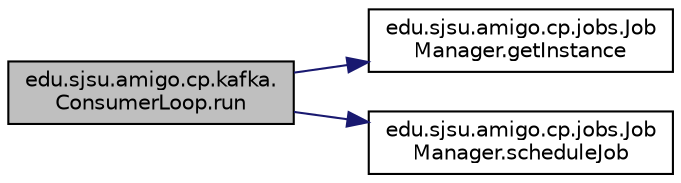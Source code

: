 digraph "edu.sjsu.amigo.cp.kafka.ConsumerLoop.run"
{
  edge [fontname="Helvetica",fontsize="10",labelfontname="Helvetica",labelfontsize="10"];
  node [fontname="Helvetica",fontsize="10",shape=record];
  rankdir="LR";
  Node10 [label="edu.sjsu.amigo.cp.kafka.\lConsumerLoop.run",height=0.2,width=0.4,color="black", fillcolor="grey75", style="filled", fontcolor="black"];
  Node10 -> Node11 [color="midnightblue",fontsize="10",style="solid",fontname="Helvetica"];
  Node11 [label="edu.sjsu.amigo.cp.jobs.Job\lManager.getInstance",height=0.2,width=0.4,color="black", fillcolor="white", style="filled",URL="$classedu_1_1sjsu_1_1amigo_1_1cp_1_1jobs_1_1_job_manager.html#aaeb161ffe7a75922ee34e5a9ebe8260a"];
  Node10 -> Node12 [color="midnightblue",fontsize="10",style="solid",fontname="Helvetica"];
  Node12 [label="edu.sjsu.amigo.cp.jobs.Job\lManager.scheduleJob",height=0.2,width=0.4,color="black", fillcolor="white", style="filled",URL="$classedu_1_1sjsu_1_1amigo_1_1cp_1_1jobs_1_1_job_manager.html#aebfbc60d4dd1b126a02fa4235b3a560c"];
}
